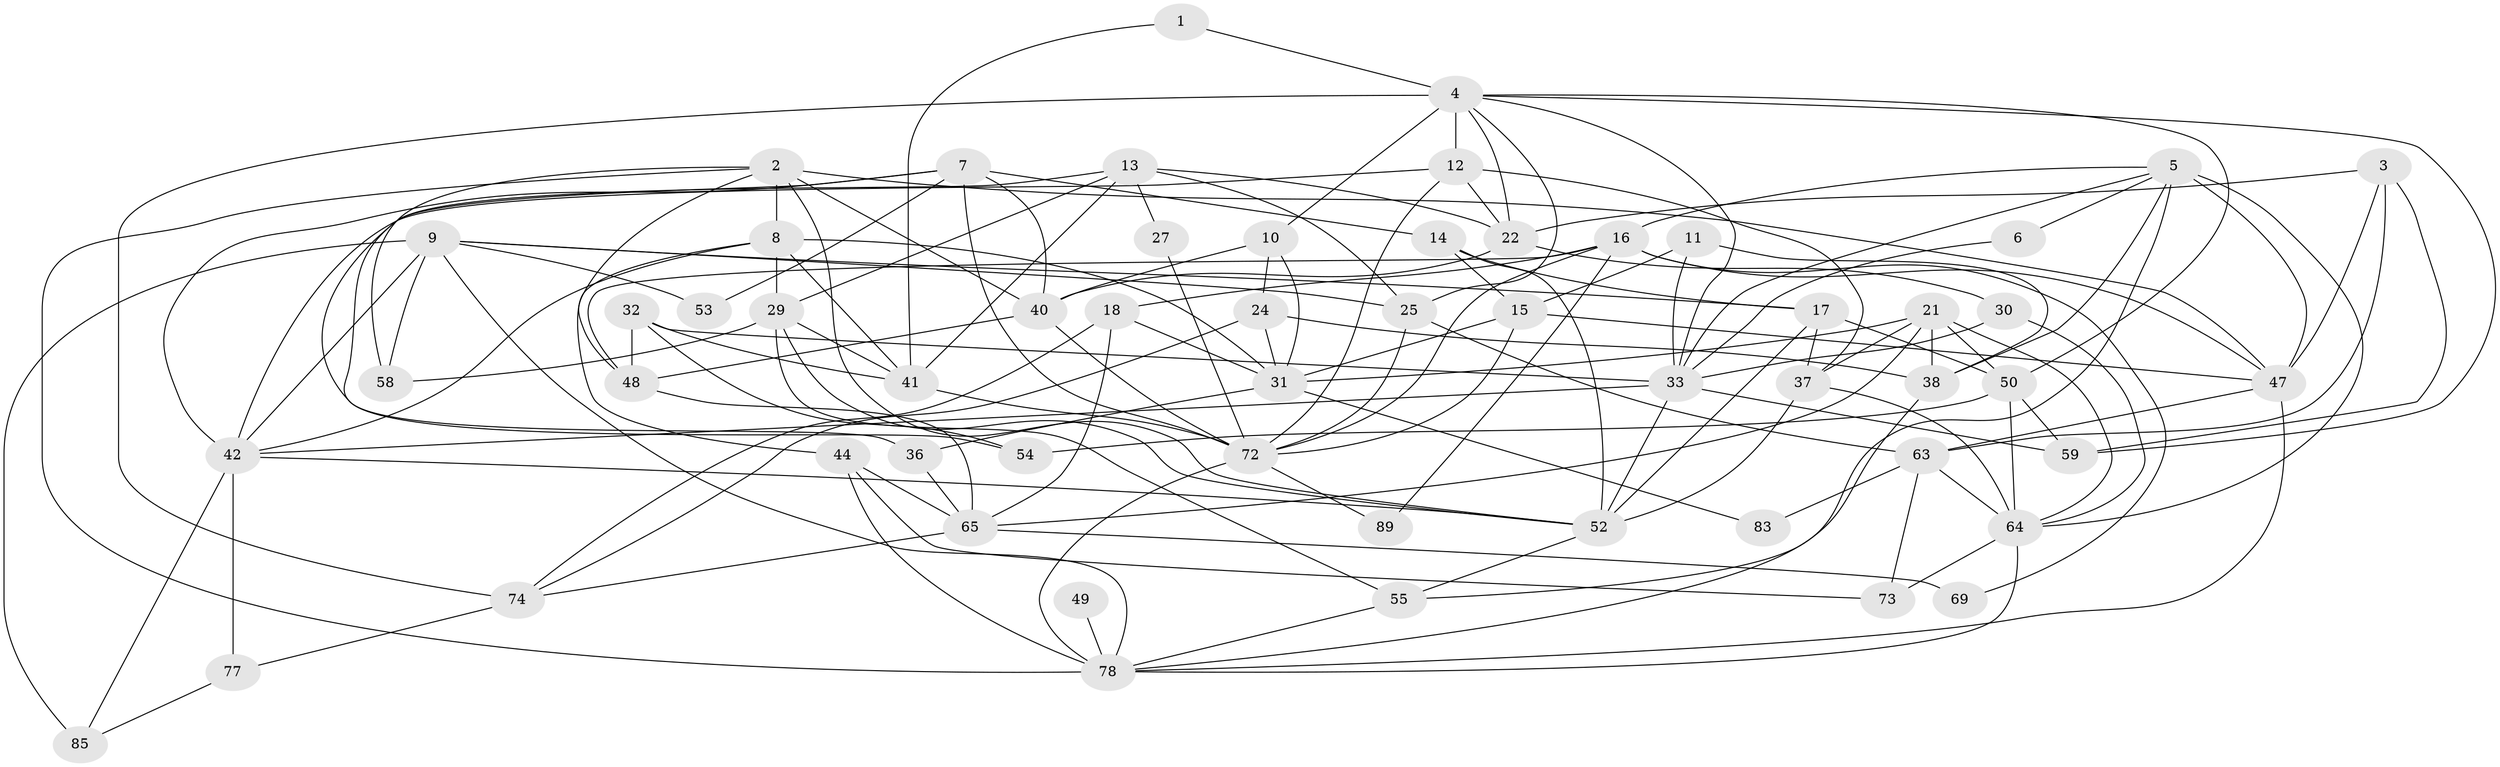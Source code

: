 // Generated by graph-tools (version 1.1) at 2025/52/02/27/25 19:52:01]
// undirected, 57 vertices, 143 edges
graph export_dot {
graph [start="1"]
  node [color=gray90,style=filled];
  1;
  2 [super="+56"];
  3 [super="+76"];
  4 [super="+39"];
  5 [super="+68"];
  6;
  7 [super="+19"];
  8 [super="+86"];
  9 [super="+20"];
  10 [super="+91"];
  11;
  12 [super="+23"];
  13 [super="+75"];
  14;
  15 [super="+71"];
  16;
  17 [super="+66"];
  18 [super="+26"];
  21 [super="+60"];
  22 [super="+35"];
  24 [super="+46"];
  25 [super="+28"];
  27;
  29 [super="+79"];
  30 [super="+51"];
  31 [super="+94"];
  32 [super="+34"];
  33 [super="+67"];
  36;
  37 [super="+45"];
  38 [super="+88"];
  40 [super="+62"];
  41 [super="+61"];
  42 [super="+43"];
  44;
  47 [super="+82"];
  48 [super="+57"];
  49;
  50;
  52 [super="+90"];
  53;
  54;
  55;
  58;
  59;
  63 [super="+93"];
  64 [super="+70"];
  65 [super="+92"];
  69;
  72 [super="+81"];
  73;
  74 [super="+80"];
  77;
  78 [super="+84"];
  83;
  85 [super="+87"];
  89;
  1 -- 4;
  1 -- 41;
  2 -- 52;
  2 -- 58;
  2 -- 8;
  2 -- 48;
  2 -- 40;
  2 -- 78;
  2 -- 47;
  3 -- 59;
  3 -- 22;
  3 -- 63;
  3 -- 47;
  4 -- 59;
  4 -- 22;
  4 -- 33;
  4 -- 50;
  4 -- 74 [weight=2];
  4 -- 12 [weight=2];
  4 -- 25;
  4 -- 10;
  5 -- 38;
  5 -- 33;
  5 -- 6;
  5 -- 16;
  5 -- 55;
  5 -- 64;
  5 -- 47;
  6 -- 33;
  7 -- 53;
  7 -- 72;
  7 -- 42;
  7 -- 40;
  7 -- 54;
  7 -- 14;
  8 -- 41;
  8 -- 44;
  8 -- 31;
  8 -- 42;
  8 -- 29;
  9 -- 85;
  9 -- 53;
  9 -- 58;
  9 -- 25;
  9 -- 78;
  9 -- 42;
  9 -- 17;
  10 -- 40;
  10 -- 31;
  10 -- 24;
  11 -- 33;
  11 -- 38;
  11 -- 15;
  12 -- 72;
  12 -- 37;
  12 -- 22;
  12 -- 42;
  13 -- 25;
  13 -- 41;
  13 -- 29;
  13 -- 36;
  13 -- 22;
  13 -- 27;
  14 -- 17;
  14 -- 52;
  14 -- 15;
  15 -- 72;
  15 -- 31;
  15 -- 47;
  16 -- 47;
  16 -- 48;
  16 -- 69;
  16 -- 72;
  16 -- 89;
  16 -- 18;
  17 -- 50;
  17 -- 52;
  17 -- 37;
  18 -- 65 [weight=2];
  18 -- 74;
  18 -- 31;
  21 -- 64;
  21 -- 31;
  21 -- 37;
  21 -- 65;
  21 -- 50;
  21 -- 38;
  22 -- 30;
  22 -- 40;
  24 -- 31;
  24 -- 74;
  24 -- 38;
  25 -- 63;
  25 -- 72;
  27 -- 72;
  29 -- 41;
  29 -- 58;
  29 -- 52;
  29 -- 55;
  30 -- 64;
  30 -- 33;
  31 -- 36;
  31 -- 83;
  32 -- 41;
  32 -- 33;
  32 -- 54;
  32 -- 48;
  33 -- 42;
  33 -- 59;
  33 -- 52 [weight=2];
  36 -- 65;
  37 -- 52;
  37 -- 64;
  38 -- 78;
  40 -- 72 [weight=2];
  40 -- 48;
  41 -- 72;
  42 -- 52;
  42 -- 77;
  42 -- 85;
  44 -- 73;
  44 -- 65;
  44 -- 78;
  47 -- 63;
  47 -- 78;
  48 -- 65;
  49 -- 78 [weight=2];
  50 -- 54;
  50 -- 59;
  50 -- 64;
  52 -- 55;
  55 -- 78;
  63 -- 83;
  63 -- 64;
  63 -- 73;
  64 -- 73;
  64 -- 78;
  65 -- 74;
  65 -- 69;
  72 -- 89;
  72 -- 78;
  74 -- 77;
  77 -- 85;
}

